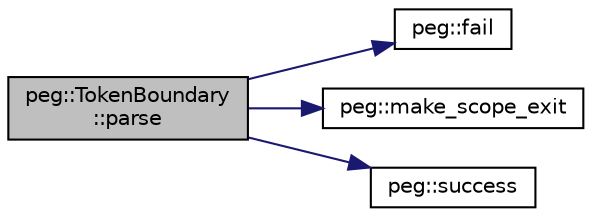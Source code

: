 digraph "peg::TokenBoundary::parse"
{
 // LATEX_PDF_SIZE
  edge [fontname="Helvetica",fontsize="10",labelfontname="Helvetica",labelfontsize="10"];
  node [fontname="Helvetica",fontsize="10",shape=record];
  rankdir="LR";
  Node1 [label="peg::TokenBoundary\l::parse",height=0.2,width=0.4,color="black", fillcolor="grey75", style="filled", fontcolor="black",tooltip=" "];
  Node1 -> Node2 [color="midnightblue",fontsize="10",style="solid"];
  Node2 [label="peg::fail",height=0.2,width=0.4,color="black", fillcolor="white", style="filled",URL="$namespacepeg.html#a3cd828a67fc649f6f2d8aca875589a7f",tooltip=" "];
  Node1 -> Node3 [color="midnightblue",fontsize="10",style="solid"];
  Node3 [label="peg::make_scope_exit",height=0.2,width=0.4,color="black", fillcolor="white", style="filled",URL="$namespacepeg.html#ac2158f086910efbd32f003dbb2ea3e65",tooltip=" "];
  Node1 -> Node4 [color="midnightblue",fontsize="10",style="solid"];
  Node4 [label="peg::success",height=0.2,width=0.4,color="black", fillcolor="white", style="filled",URL="$namespacepeg.html#abb0779cb4c0b5f8e157e81bac9686c8a",tooltip=" "];
}
